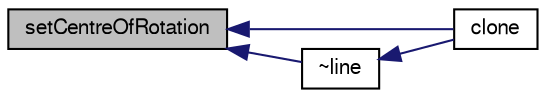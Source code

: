 digraph "setCentreOfRotation"
{
  bgcolor="transparent";
  edge [fontname="FreeSans",fontsize="10",labelfontname="FreeSans",labelfontsize="10"];
  node [fontname="FreeSans",fontsize="10",shape=record];
  rankdir="LR";
  Node183 [label="setCentreOfRotation",height=0.2,width=0.4,color="black", fillcolor="grey75", style="filled", fontcolor="black"];
  Node183 -> Node184 [dir="back",color="midnightblue",fontsize="10",style="solid",fontname="FreeSans"];
  Node184 [label="clone",height=0.2,width=0.4,color="black",URL="$a29482.html#a1ba6f72dda3e0a59b115784933135bd2",tooltip="Construct and return a clone. "];
  Node183 -> Node185 [dir="back",color="midnightblue",fontsize="10",style="solid",fontname="FreeSans"];
  Node185 [label="~line",height=0.2,width=0.4,color="black",URL="$a29482.html#a62ad19fe35866dfbfebb82ec8fad41d7",tooltip="Destructor. "];
  Node185 -> Node184 [dir="back",color="midnightblue",fontsize="10",style="solid",fontname="FreeSans"];
}
